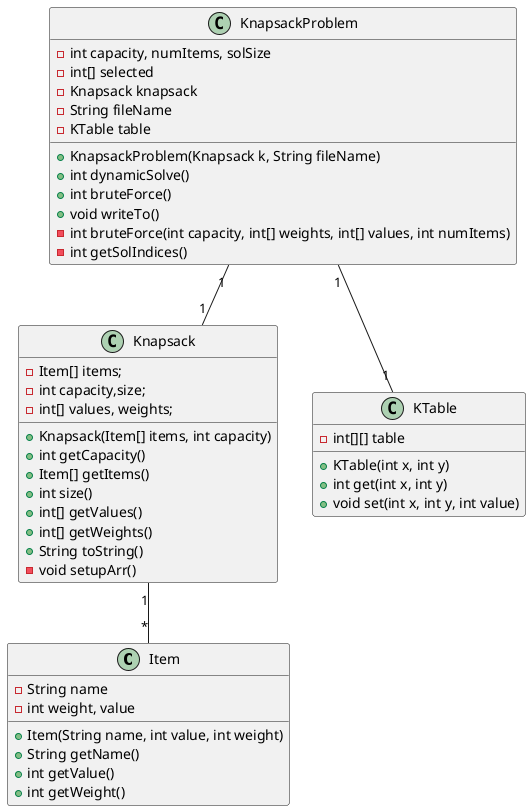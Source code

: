 @startuml
'https://plantuml.com/class-diagram

class Item {
    - String name
    - int weight, value

    + Item(String name, int value, int weight)
    + String getName()
    + int getValue()
    + int getWeight()

}

class Knapsack {

    - Item[] items;
    - int capacity,size;
    - int[] values, weights;

    + Knapsack(Item[] items, int capacity)
    + int getCapacity()
    + Item[] getItems()
    + int size()
    + int[] getValues()
    + int[] getWeights()
    + String toString()
    - void setupArr()

}

class KTable {

    - int[][] table

    + KTable(int x, int y)
    + int get(int x, int y)
    + void set(int x, int y, int value)

}

class KnapsackProblem {

    - int capacity, numItems, solSize
    - int[] selected
    - Knapsack knapsack
    - String fileName
    - KTable table

    + KnapsackProblem(Knapsack k, String fileName)
    + int dynamicSolve()
    + int bruteForce()
    + void writeTo()
    - int bruteForce(int capacity, int[] weights, int[] values, int numItems)
    - int getSolIndices()

}

Knapsack "1" -- "*" Item
KnapsackProblem "1" -- "1" Knapsack
KnapsackProblem "1" -- "1" KTable

@enduml